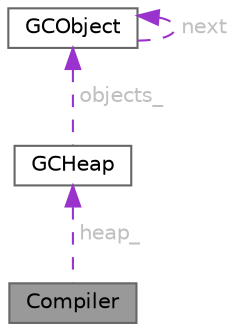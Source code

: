 digraph "Compiler"
{
 // LATEX_PDF_SIZE
  bgcolor="transparent";
  edge [fontname=Helvetica,fontsize=10,labelfontname=Helvetica,labelfontsize=10];
  node [fontname=Helvetica,fontsize=10,shape=box,height=0.2,width=0.4];
  Node1 [id="Node000001",label="Compiler",height=0.2,width=0.4,color="gray40", fillcolor="grey60", style="filled", fontcolor="black",tooltip="Compiler for converting AST to bytecode."];
  Node2 -> Node1 [id="edge1_Node000001_Node000002",dir="back",color="darkorchid3",style="dashed",tooltip=" ",label=" heap_",fontcolor="grey" ];
  Node2 [id="Node000002",label="GCHeap",height=0.2,width=0.4,color="gray40", fillcolor="white", style="filled",URL="$classGCHeap.html",tooltip="Garbage collection heap manager."];
  Node3 -> Node2 [id="edge2_Node000002_Node000003",dir="back",color="darkorchid3",style="dashed",tooltip=" ",label=" objects_",fontcolor="grey" ];
  Node3 [id="Node000003",label="GCObject",height=0.2,width=0.4,color="gray40", fillcolor="white", style="filled",URL="$structGCObject.html",tooltip="Base class for all garbage-collected objects."];
  Node3 -> Node3 [id="edge3_Node000003_Node000003",dir="back",color="darkorchid3",style="dashed",tooltip=" ",label=" next",fontcolor="grey" ];
}
